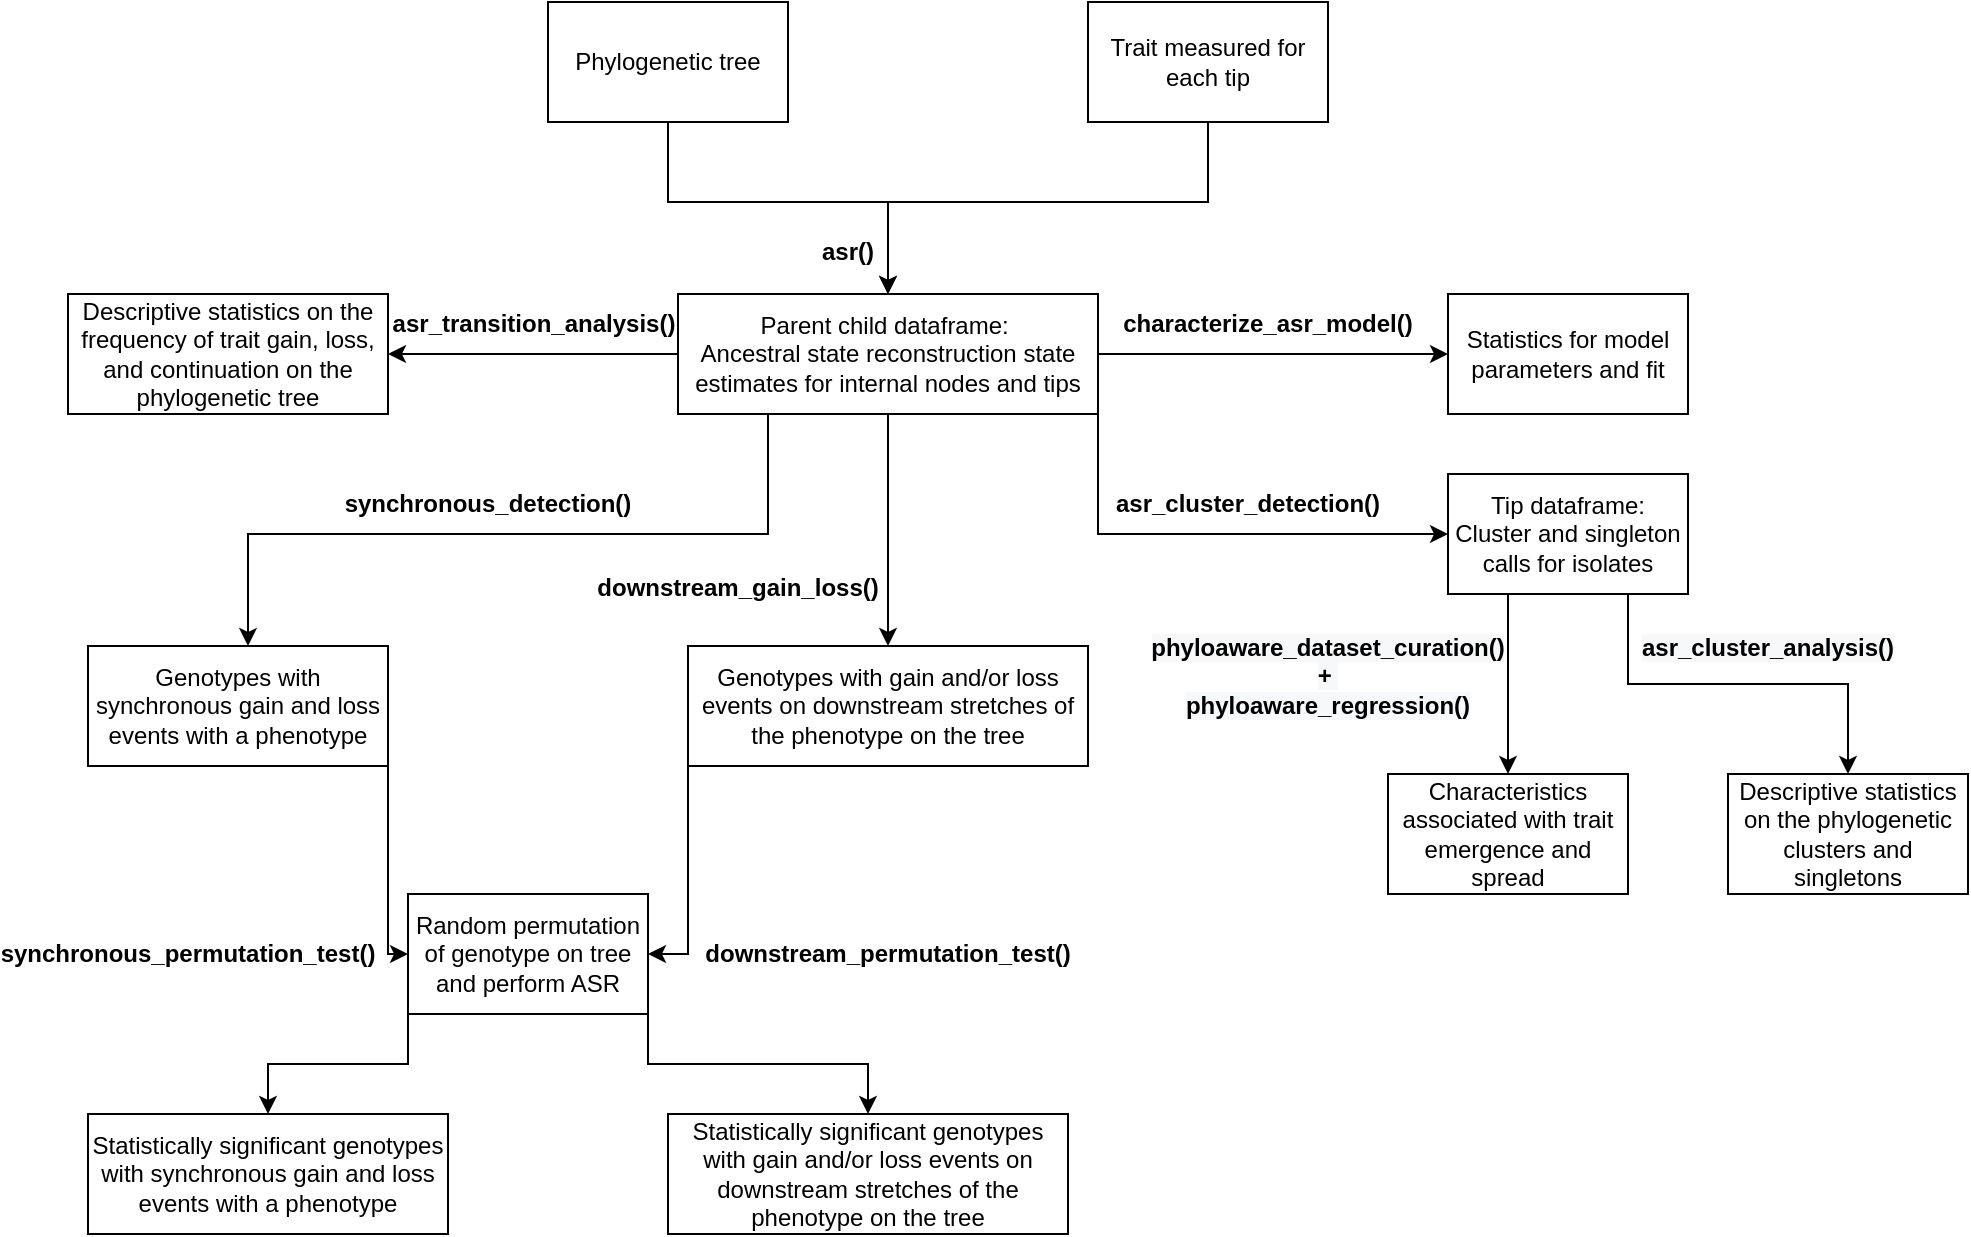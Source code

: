 <mxfile version="26.1.3">
  <diagram name="Page-1" id="QHLc6RWq4DiNQUzMCRkT">
    <mxGraphModel dx="2284" dy="907" grid="1" gridSize="10" guides="1" tooltips="1" connect="1" arrows="1" fold="1" page="1" pageScale="1" pageWidth="850" pageHeight="1100" math="0" shadow="0">
      <root>
        <mxCell id="0" />
        <mxCell id="1" parent="0" />
        <mxCell id="VNcOllqoroxEwjGYsbXY-9" style="edgeStyle=orthogonalEdgeStyle;rounded=0;orthogonalLoop=1;jettySize=auto;html=1;exitX=0.5;exitY=1;exitDx=0;exitDy=0;" parent="1" source="VNcOllqoroxEwjGYsbXY-1" target="VNcOllqoroxEwjGYsbXY-2" edge="1">
          <mxGeometry relative="1" as="geometry">
            <Array as="points">
              <mxPoint x="270" y="100" />
              <mxPoint x="380" y="100" />
            </Array>
          </mxGeometry>
        </mxCell>
        <mxCell id="VNcOllqoroxEwjGYsbXY-1" value="Phylogenetic tree" style="rounded=0;whiteSpace=wrap;html=1;" parent="1" vertex="1">
          <mxGeometry x="210" width="120" height="60" as="geometry" />
        </mxCell>
        <mxCell id="imIZca2bCh2cf1kf2X_s-3" style="edgeStyle=orthogonalEdgeStyle;rounded=0;orthogonalLoop=1;jettySize=auto;html=1;exitX=1;exitY=1;exitDx=0;exitDy=0;entryX=0;entryY=0.5;entryDx=0;entryDy=0;" parent="1" source="VNcOllqoroxEwjGYsbXY-2" target="imIZca2bCh2cf1kf2X_s-1" edge="1">
          <mxGeometry relative="1" as="geometry" />
        </mxCell>
        <mxCell id="imIZca2bCh2cf1kf2X_s-8" style="edgeStyle=orthogonalEdgeStyle;rounded=0;orthogonalLoop=1;jettySize=auto;html=1;exitX=0;exitY=1;exitDx=0;exitDy=0;" parent="1" source="VNcOllqoroxEwjGYsbXY-2" target="VNcOllqoroxEwjGYsbXY-16" edge="1">
          <mxGeometry relative="1" as="geometry">
            <Array as="points">
              <mxPoint x="320" y="266" />
              <mxPoint x="60" y="266" />
            </Array>
          </mxGeometry>
        </mxCell>
        <mxCell id="imIZca2bCh2cf1kf2X_s-9" style="edgeStyle=orthogonalEdgeStyle;rounded=0;orthogonalLoop=1;jettySize=auto;html=1;exitX=0.5;exitY=1;exitDx=0;exitDy=0;" parent="1" source="VNcOllqoroxEwjGYsbXY-2" target="VNcOllqoroxEwjGYsbXY-28" edge="1">
          <mxGeometry relative="1" as="geometry" />
        </mxCell>
        <mxCell id="EZ_f6C5ivn_IwR9wI-iu-3" value="" style="edgeStyle=orthogonalEdgeStyle;rounded=0;orthogonalLoop=1;jettySize=auto;html=1;" edge="1" parent="1" source="VNcOllqoroxEwjGYsbXY-2" target="EZ_f6C5ivn_IwR9wI-iu-2">
          <mxGeometry relative="1" as="geometry" />
        </mxCell>
        <mxCell id="EZ_f6C5ivn_IwR9wI-iu-7" value="" style="edgeStyle=orthogonalEdgeStyle;rounded=0;orthogonalLoop=1;jettySize=auto;html=1;" edge="1" parent="1" source="VNcOllqoroxEwjGYsbXY-2" target="EZ_f6C5ivn_IwR9wI-iu-6">
          <mxGeometry relative="1" as="geometry" />
        </mxCell>
        <mxCell id="VNcOllqoroxEwjGYsbXY-2" value="Parent child dataframe:&amp;nbsp;&lt;div&gt;Ancestral state reconstruction state estimates for internal nodes and tips&lt;/div&gt;" style="rounded=0;whiteSpace=wrap;html=1;" parent="1" vertex="1">
          <mxGeometry x="275" y="146" width="210" height="60" as="geometry" />
        </mxCell>
        <mxCell id="VNcOllqoroxEwjGYsbXY-4" value="asr()" style="text;strokeColor=none;align=center;fillColor=none;html=1;verticalAlign=middle;whiteSpace=wrap;rounded=0;fontStyle=1" parent="1" vertex="1">
          <mxGeometry x="330" y="110" width="60" height="30" as="geometry" />
        </mxCell>
        <mxCell id="VNcOllqoroxEwjGYsbXY-11" value="Descriptive statistics on the phylogenetic clusters and singletons" style="rounded=0;whiteSpace=wrap;html=1;" parent="1" vertex="1">
          <mxGeometry x="800" y="386" width="120" height="60" as="geometry" />
        </mxCell>
        <mxCell id="VNcOllqoroxEwjGYsbXY-13" value="asr_cluster_detection()" style="text;strokeColor=none;align=center;fillColor=none;html=1;verticalAlign=middle;whiteSpace=wrap;rounded=0;fontStyle=1" parent="1" vertex="1">
          <mxGeometry x="530" y="236" width="60" height="30" as="geometry" />
        </mxCell>
        <mxCell id="aSbFs4OQgKcLIXqlhelV-13" style="edgeStyle=orthogonalEdgeStyle;rounded=0;orthogonalLoop=1;jettySize=auto;html=1;exitX=1;exitY=1;exitDx=0;exitDy=0;entryX=0;entryY=0.5;entryDx=0;entryDy=0;" parent="1" source="VNcOllqoroxEwjGYsbXY-16" target="aSbFs4OQgKcLIXqlhelV-11" edge="1">
          <mxGeometry relative="1" as="geometry">
            <Array as="points">
              <mxPoint x="130" y="476" />
            </Array>
          </mxGeometry>
        </mxCell>
        <mxCell id="VNcOllqoroxEwjGYsbXY-16" value="Genotypes with synchronous gain and loss events with a phenotype" style="rounded=0;whiteSpace=wrap;html=1;textDirection=ltr;horizontal=1;verticalAlign=middle;" parent="1" vertex="1">
          <mxGeometry x="-20" y="322" width="150" height="60" as="geometry" />
        </mxCell>
        <mxCell id="VNcOllqoroxEwjGYsbXY-18" value="&lt;span style=&quot;text-align: start; background-color: rgb(255, 255, 255);&quot;&gt;&lt;font face=&quot;Helvetica&quot; style=&quot;color: rgb(0, 0, 0);&quot;&gt;synchronous_detection()&lt;/font&gt;&lt;/span&gt;" style="text;strokeColor=none;align=center;fillColor=none;html=1;verticalAlign=middle;whiteSpace=wrap;rounded=0;fontColor=#FF0000;fontStyle=1" parent="1" vertex="1">
          <mxGeometry x="150" y="236" width="60" height="30" as="geometry" />
        </mxCell>
        <mxCell id="VNcOllqoroxEwjGYsbXY-23" value="Characteristics associated with trait emergence and spread" style="rounded=0;whiteSpace=wrap;html=1;" parent="1" vertex="1">
          <mxGeometry x="630" y="386" width="120" height="60" as="geometry" />
        </mxCell>
        <mxCell id="VNcOllqoroxEwjGYsbXY-26" value="&lt;div&gt;&lt;span style=&quot;text-align: start; background-color: rgb(246, 248, 250);&quot;&gt;&lt;font face=&quot;Helvetica&quot; style=&quot;color: rgb(0, 0, 0);&quot;&gt;phyloaware_dataset_curation()&lt;/font&gt;&lt;/span&gt;&lt;/div&gt;&lt;div&gt;&lt;span style=&quot;text-align: start; background-color: rgb(246, 248, 250);&quot;&gt;&lt;font face=&quot;Helvetica&quot; style=&quot;color: rgb(0, 0, 0);&quot;&gt;+&amp;nbsp;&lt;/font&gt;&lt;/span&gt;&lt;/div&gt;&lt;span style=&quot;text-align: start; background-color: rgb(246, 248, 250);&quot;&gt;&lt;font face=&quot;Helvetica&quot; style=&quot;color: rgb(0, 0, 0);&quot;&gt;phyloaware_regression()&lt;/font&gt;&lt;/span&gt;" style="text;strokeColor=none;align=center;fillColor=none;html=1;verticalAlign=middle;whiteSpace=wrap;rounded=0;fontColor=#FF0C0C;fontStyle=1" parent="1" vertex="1">
          <mxGeometry x="570" y="322" width="60" height="30" as="geometry" />
        </mxCell>
        <mxCell id="aSbFs4OQgKcLIXqlhelV-17" style="edgeStyle=orthogonalEdgeStyle;rounded=0;orthogonalLoop=1;jettySize=auto;html=1;exitX=0;exitY=1;exitDx=0;exitDy=0;entryX=1;entryY=0.5;entryDx=0;entryDy=0;" parent="1" source="VNcOllqoroxEwjGYsbXY-28" target="aSbFs4OQgKcLIXqlhelV-11" edge="1">
          <mxGeometry relative="1" as="geometry" />
        </mxCell>
        <mxCell id="VNcOllqoroxEwjGYsbXY-28" value="Genotypes with gain and/or loss events on downstream stretches of the phenotype on the tree" style="whiteSpace=wrap;html=1;" parent="1" vertex="1">
          <mxGeometry x="280" y="322" width="200" height="60" as="geometry" />
        </mxCell>
        <mxCell id="VNcOllqoroxEwjGYsbXY-30" value="&lt;div style=&quot;text-align: start;&quot;&gt;&lt;font style=&quot;background-color: light-dark(rgb(255, 255, 255), rgb(255, 138, 138)); color: rgb(0, 0, 0);&quot;&gt;downstream_gain_loss()&lt;/font&gt;&lt;/div&gt;" style="text;strokeColor=none;align=center;fillColor=none;html=1;verticalAlign=middle;whiteSpace=wrap;rounded=0;fontColor=#FF0C0C;fontStyle=1" parent="1" vertex="1">
          <mxGeometry x="275" y="278" width="60" height="30" as="geometry" />
        </mxCell>
        <mxCell id="VNcOllqoroxEwjGYsbXY-38" style="edgeStyle=orthogonalEdgeStyle;rounded=0;orthogonalLoop=1;jettySize=auto;html=1;exitX=0.5;exitY=1;exitDx=0;exitDy=0;entryX=0.5;entryY=0;entryDx=0;entryDy=0;" parent="1" source="VNcOllqoroxEwjGYsbXY-36" target="VNcOllqoroxEwjGYsbXY-2" edge="1">
          <mxGeometry relative="1" as="geometry">
            <Array as="points">
              <mxPoint x="540" y="100" />
              <mxPoint x="380" y="100" />
            </Array>
          </mxGeometry>
        </mxCell>
        <mxCell id="VNcOllqoroxEwjGYsbXY-36" value="Trait measured for each tip" style="rounded=0;whiteSpace=wrap;html=1;" parent="1" vertex="1">
          <mxGeometry x="480" width="120" height="60" as="geometry" />
        </mxCell>
        <mxCell id="aSbFs4OQgKcLIXqlhelV-4" value="Statistically significant genotypes with synchronous gain and loss events with a phenotype" style="rounded=0;whiteSpace=wrap;html=1;" parent="1" vertex="1">
          <mxGeometry x="-20" y="556" width="180" height="60" as="geometry" />
        </mxCell>
        <mxCell id="aSbFs4OQgKcLIXqlhelV-6" value="Statistically significant genotypes with gain and/or loss events on downstream stretches of the phenotype on the tree" style="rounded=0;whiteSpace=wrap;html=1;" parent="1" vertex="1">
          <mxGeometry x="270" y="556" width="200" height="60" as="geometry" />
        </mxCell>
        <mxCell id="aSbFs4OQgKcLIXqlhelV-8" value="&lt;span&gt;&lt;font style=&quot;color: rgb(0, 0, 0);&quot;&gt;synchronous_permutation_test()&lt;/font&gt;&lt;/span&gt;" style="text;strokeColor=none;align=center;fillColor=none;html=1;verticalAlign=middle;whiteSpace=wrap;rounded=0;fontStyle=1" parent="1" vertex="1">
          <mxGeometry y="461" width="60" height="30" as="geometry" />
        </mxCell>
        <mxCell id="aSbFs4OQgKcLIXqlhelV-10" value="&lt;span&gt;&lt;font style=&quot;color: rgb(0, 0, 0);&quot;&gt;downstream_permutation_test()&lt;/font&gt;&lt;/span&gt;" style="text;strokeColor=none;align=center;fillColor=none;html=1;verticalAlign=middle;whiteSpace=wrap;rounded=0;fontStyle=1" parent="1" vertex="1">
          <mxGeometry x="350" y="461" width="60" height="30" as="geometry" />
        </mxCell>
        <mxCell id="aSbFs4OQgKcLIXqlhelV-15" style="edgeStyle=orthogonalEdgeStyle;rounded=0;orthogonalLoop=1;jettySize=auto;html=1;exitX=0;exitY=1;exitDx=0;exitDy=0;" parent="1" source="aSbFs4OQgKcLIXqlhelV-11" target="aSbFs4OQgKcLIXqlhelV-4" edge="1">
          <mxGeometry relative="1" as="geometry" />
        </mxCell>
        <mxCell id="aSbFs4OQgKcLIXqlhelV-18" style="edgeStyle=orthogonalEdgeStyle;rounded=0;orthogonalLoop=1;jettySize=auto;html=1;exitX=1;exitY=1;exitDx=0;exitDy=0;entryX=0.5;entryY=0;entryDx=0;entryDy=0;" parent="1" source="aSbFs4OQgKcLIXqlhelV-11" target="aSbFs4OQgKcLIXqlhelV-6" edge="1">
          <mxGeometry relative="1" as="geometry" />
        </mxCell>
        <mxCell id="aSbFs4OQgKcLIXqlhelV-11" value="Random permutation of genotype on tree and perform ASR" style="rounded=0;whiteSpace=wrap;html=1;" parent="1" vertex="1">
          <mxGeometry x="140" y="446" width="120" height="60" as="geometry" />
        </mxCell>
        <mxCell id="imIZca2bCh2cf1kf2X_s-4" style="edgeStyle=orthogonalEdgeStyle;rounded=0;orthogonalLoop=1;jettySize=auto;html=1;exitX=0.25;exitY=1;exitDx=0;exitDy=0;" parent="1" source="imIZca2bCh2cf1kf2X_s-1" target="VNcOllqoroxEwjGYsbXY-23" edge="1">
          <mxGeometry relative="1" as="geometry" />
        </mxCell>
        <mxCell id="imIZca2bCh2cf1kf2X_s-5" style="edgeStyle=orthogonalEdgeStyle;rounded=0;orthogonalLoop=1;jettySize=auto;html=1;exitX=0.75;exitY=1;exitDx=0;exitDy=0;" parent="1" source="imIZca2bCh2cf1kf2X_s-1" target="VNcOllqoroxEwjGYsbXY-11" edge="1">
          <mxGeometry relative="1" as="geometry" />
        </mxCell>
        <mxCell id="imIZca2bCh2cf1kf2X_s-1" value="Tip dataframe: Cluster and singleton calls for isolates" style="rounded=0;whiteSpace=wrap;html=1;" parent="1" vertex="1">
          <mxGeometry x="660" y="236" width="120" height="60" as="geometry" />
        </mxCell>
        <mxCell id="imIZca2bCh2cf1kf2X_s-2" value="&lt;span style=&quot;text-align: start; background-color: rgb(246, 248, 250);&quot;&gt;&lt;font face=&quot;Helvetica&quot; style=&quot;color: rgb(0, 0, 0);&quot;&gt;asr_cluster_analysis()&lt;/font&gt;&lt;/span&gt;" style="text;strokeColor=none;align=center;fillColor=none;html=1;verticalAlign=middle;whiteSpace=wrap;rounded=0;fontColor=#FF0C0C;fontStyle=1" parent="1" vertex="1">
          <mxGeometry x="790" y="308" width="60" height="30" as="geometry" />
        </mxCell>
        <mxCell id="EZ_f6C5ivn_IwR9wI-iu-2" value="Descriptive statistics on the frequency of trait gain, loss, and continuation on the phylogenetic tree" style="whiteSpace=wrap;html=1;rounded=0;" vertex="1" parent="1">
          <mxGeometry x="-30" y="146" width="160" height="60" as="geometry" />
        </mxCell>
        <mxCell id="EZ_f6C5ivn_IwR9wI-iu-4" value="asr_transition_analysis()" style="text;strokeColor=none;align=center;fillColor=none;html=1;verticalAlign=middle;whiteSpace=wrap;rounded=0;fontStyle=1" vertex="1" parent="1">
          <mxGeometry x="173" y="146" width="60" height="30" as="geometry" />
        </mxCell>
        <mxCell id="EZ_f6C5ivn_IwR9wI-iu-6" value="Statistics for model parameters and fit" style="whiteSpace=wrap;html=1;rounded=0;" vertex="1" parent="1">
          <mxGeometry x="660" y="146" width="120" height="60" as="geometry" />
        </mxCell>
        <mxCell id="EZ_f6C5ivn_IwR9wI-iu-8" value="characterize_asr_model()" style="text;strokeColor=none;align=center;fillColor=none;html=1;verticalAlign=middle;whiteSpace=wrap;rounded=0;fontStyle=1" vertex="1" parent="1">
          <mxGeometry x="540" y="146" width="60" height="30" as="geometry" />
        </mxCell>
      </root>
    </mxGraphModel>
  </diagram>
</mxfile>
